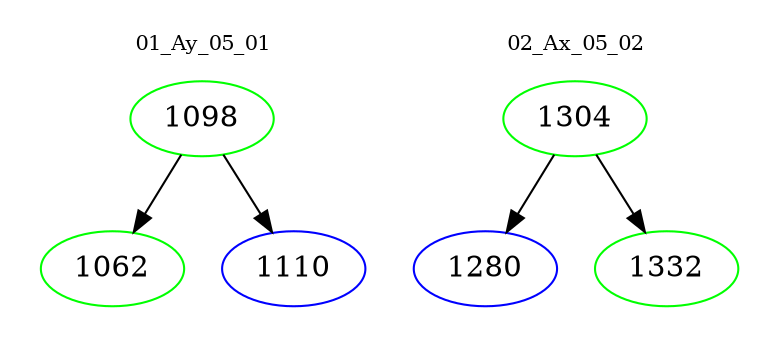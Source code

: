 digraph{
subgraph cluster_0 {
color = white
label = "01_Ay_05_01";
fontsize=10;
T0_1098 [label="1098", color="green"]
T0_1098 -> T0_1062 [color="black"]
T0_1062 [label="1062", color="green"]
T0_1098 -> T0_1110 [color="black"]
T0_1110 [label="1110", color="blue"]
}
subgraph cluster_1 {
color = white
label = "02_Ax_05_02";
fontsize=10;
T1_1304 [label="1304", color="green"]
T1_1304 -> T1_1280 [color="black"]
T1_1280 [label="1280", color="blue"]
T1_1304 -> T1_1332 [color="black"]
T1_1332 [label="1332", color="green"]
}
}
